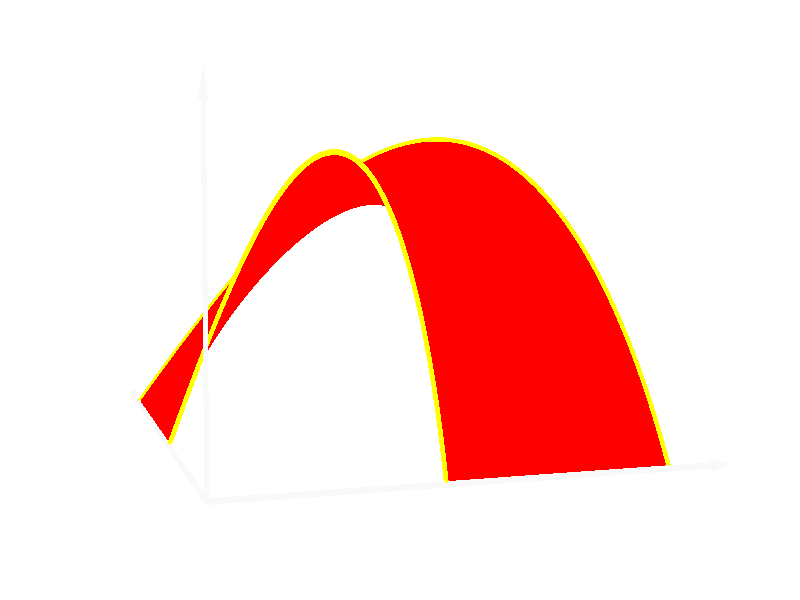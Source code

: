 #include "colors.inc"

camera { 
        location <-1.2, 1.4, -7.0>
        look_at <1, 0.5, 0.7>
        right 16/9 * x * 0.25
        up y * 0.25
}

light_source { <-5, 8, -5> color White }
/* light_source { <1, 8,  4> color White } */
light_source { <0, -5, 3> color <0.5,0.5,0.5> }
sky_sphere {
        pigment {
                color <1,1,1>
        }
}

#declare d = 0.010;
#declare delta = 3.1415926535 / 800;

#declare phi = 0;
union {
#while (phi < 3.1415926535 / 2)
	sphere { <cos(phi), 0, sin(phi)>, d }
	cylinder {
		<cos(phi), 0, sin(phi)>,
		<cos(phi+delta), 0, sin(phi+delta)>,
		d
	}
	sphere { <2 * cos(phi), 0, 2 * sin(phi)>, d }
	cylinder {
		<2 * cos(phi), 0, 2 * sin(phi)>,
		<2 * cos(phi+delta), 0, 2 * sin(phi+delta)>,
		d
	}
#declare phi = phi + delta;
#end
        pigment {
                color rgb <1,1,1>
        }
        finish {
                specular 0.9
                metallic
        }
}

#declare phi = 0;
union {
#while (phi < 3.1415926535 / 2)
	triangle {
		<    cos(phi        ), 0,     sin(phi        )>
		<2 * cos(phi        ), 0, 2 * sin(phi        )>
		<    cos(phi + delta), 0,     sin(phi + delta)>
	}
	triangle {
		<    cos(phi + delta), 0,     sin(phi + delta)>
		<2 * cos(phi        ), 0, 2 * sin(phi        )>
		<2 * cos(phi + delta), 0, 2 * sin(phi + delta)>
	}
#declare phi = phi + delta;
#end
        pigment {
                color rgb <1,1,1>
        }
        finish {
                specular 0.9
                metallic
        }
}

#declare phi = 0;
union {
#while (phi < 3.1415926535 / 2)
	sphere { <cos(phi), sin(2 * phi), sin(phi)>, d }
	cylinder {
		<cos(phi), sin(2 * phi), sin(phi)>,
		<cos(phi+delta), sin(2 * (phi+delta)), sin(phi+delta)>,
		d
	}
	sphere { <2 * cos(phi), sin(2 * phi), 2 * sin(phi)>, d }
	cylinder {
		<2 * cos(phi), sin(2 * phi), 2 * sin(phi)>,
		<2 * cos(phi+delta), sin(2 * (phi+delta)), 2 * sin(phi+delta)>,
		d
	}
#declare phi = phi + delta;
#end
        pigment {
                color rgb <1,1,0>
        }
        finish {
                specular 0.9
                metallic
        }
}

#macro surfacepoint(r, phi)
	<r * cos(phi), sin(2 * phi) * (r*r + 4/(r*r))/5, r * sin(phi)>
#end

#declare rstep = 0.01;

#macro surfacequad(r, phi)
triangle {
	surfacepoint(r, phi),
	surfacepoint(r + rstep, phi),
	surfacepoint(r + rstep, phi + delta)
}
triangle {
	surfacepoint(r, phi),
	surfacepoint(r, phi + delta),
	surfacepoint(r + rstep, phi + delta)
}
#end

object {
mesh {
#declare phi = 0;
#while (phi < 3.1415926535 / 2)

#declare r = 1;
#while (r < 2)
surfacequad(r, phi)
#declare r = r + rstep;
#end
#declare phi = phi + delta;
#end
}
        pigment { color rgb <1,0,0> }
        finish {
                diffuse 0.7
                specular 0.9
                metallic
        }
	
}

union {
	cylinder { <0,0,0>, <0,0,2.2>, d }
	cone { <0,0,2.2>, 2*d, <0,0,2.3> 0 }
	cylinder { <0,0,0>, <2.2,0,0>, d }
	cone { <2.2,0,0>, 2*d, <2.3,0,0> 0 }
	cylinder { <0,0,0>, <0,1.2,0>, d }
	cone { <0,1.2,0>, 2*d, <0,1.3,0>, 0 }
	pigment {
		color rgb <0.95,0.95,0.95>
	}
	finish {
		specular 0.9
		metallic
	}
}


